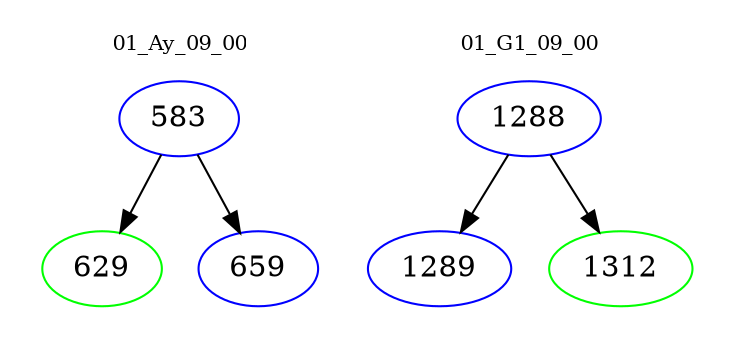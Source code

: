 digraph{
subgraph cluster_0 {
color = white
label = "01_Ay_09_00";
fontsize=10;
T0_583 [label="583", color="blue"]
T0_583 -> T0_629 [color="black"]
T0_629 [label="629", color="green"]
T0_583 -> T0_659 [color="black"]
T0_659 [label="659", color="blue"]
}
subgraph cluster_1 {
color = white
label = "01_G1_09_00";
fontsize=10;
T1_1288 [label="1288", color="blue"]
T1_1288 -> T1_1289 [color="black"]
T1_1289 [label="1289", color="blue"]
T1_1288 -> T1_1312 [color="black"]
T1_1312 [label="1312", color="green"]
}
}
